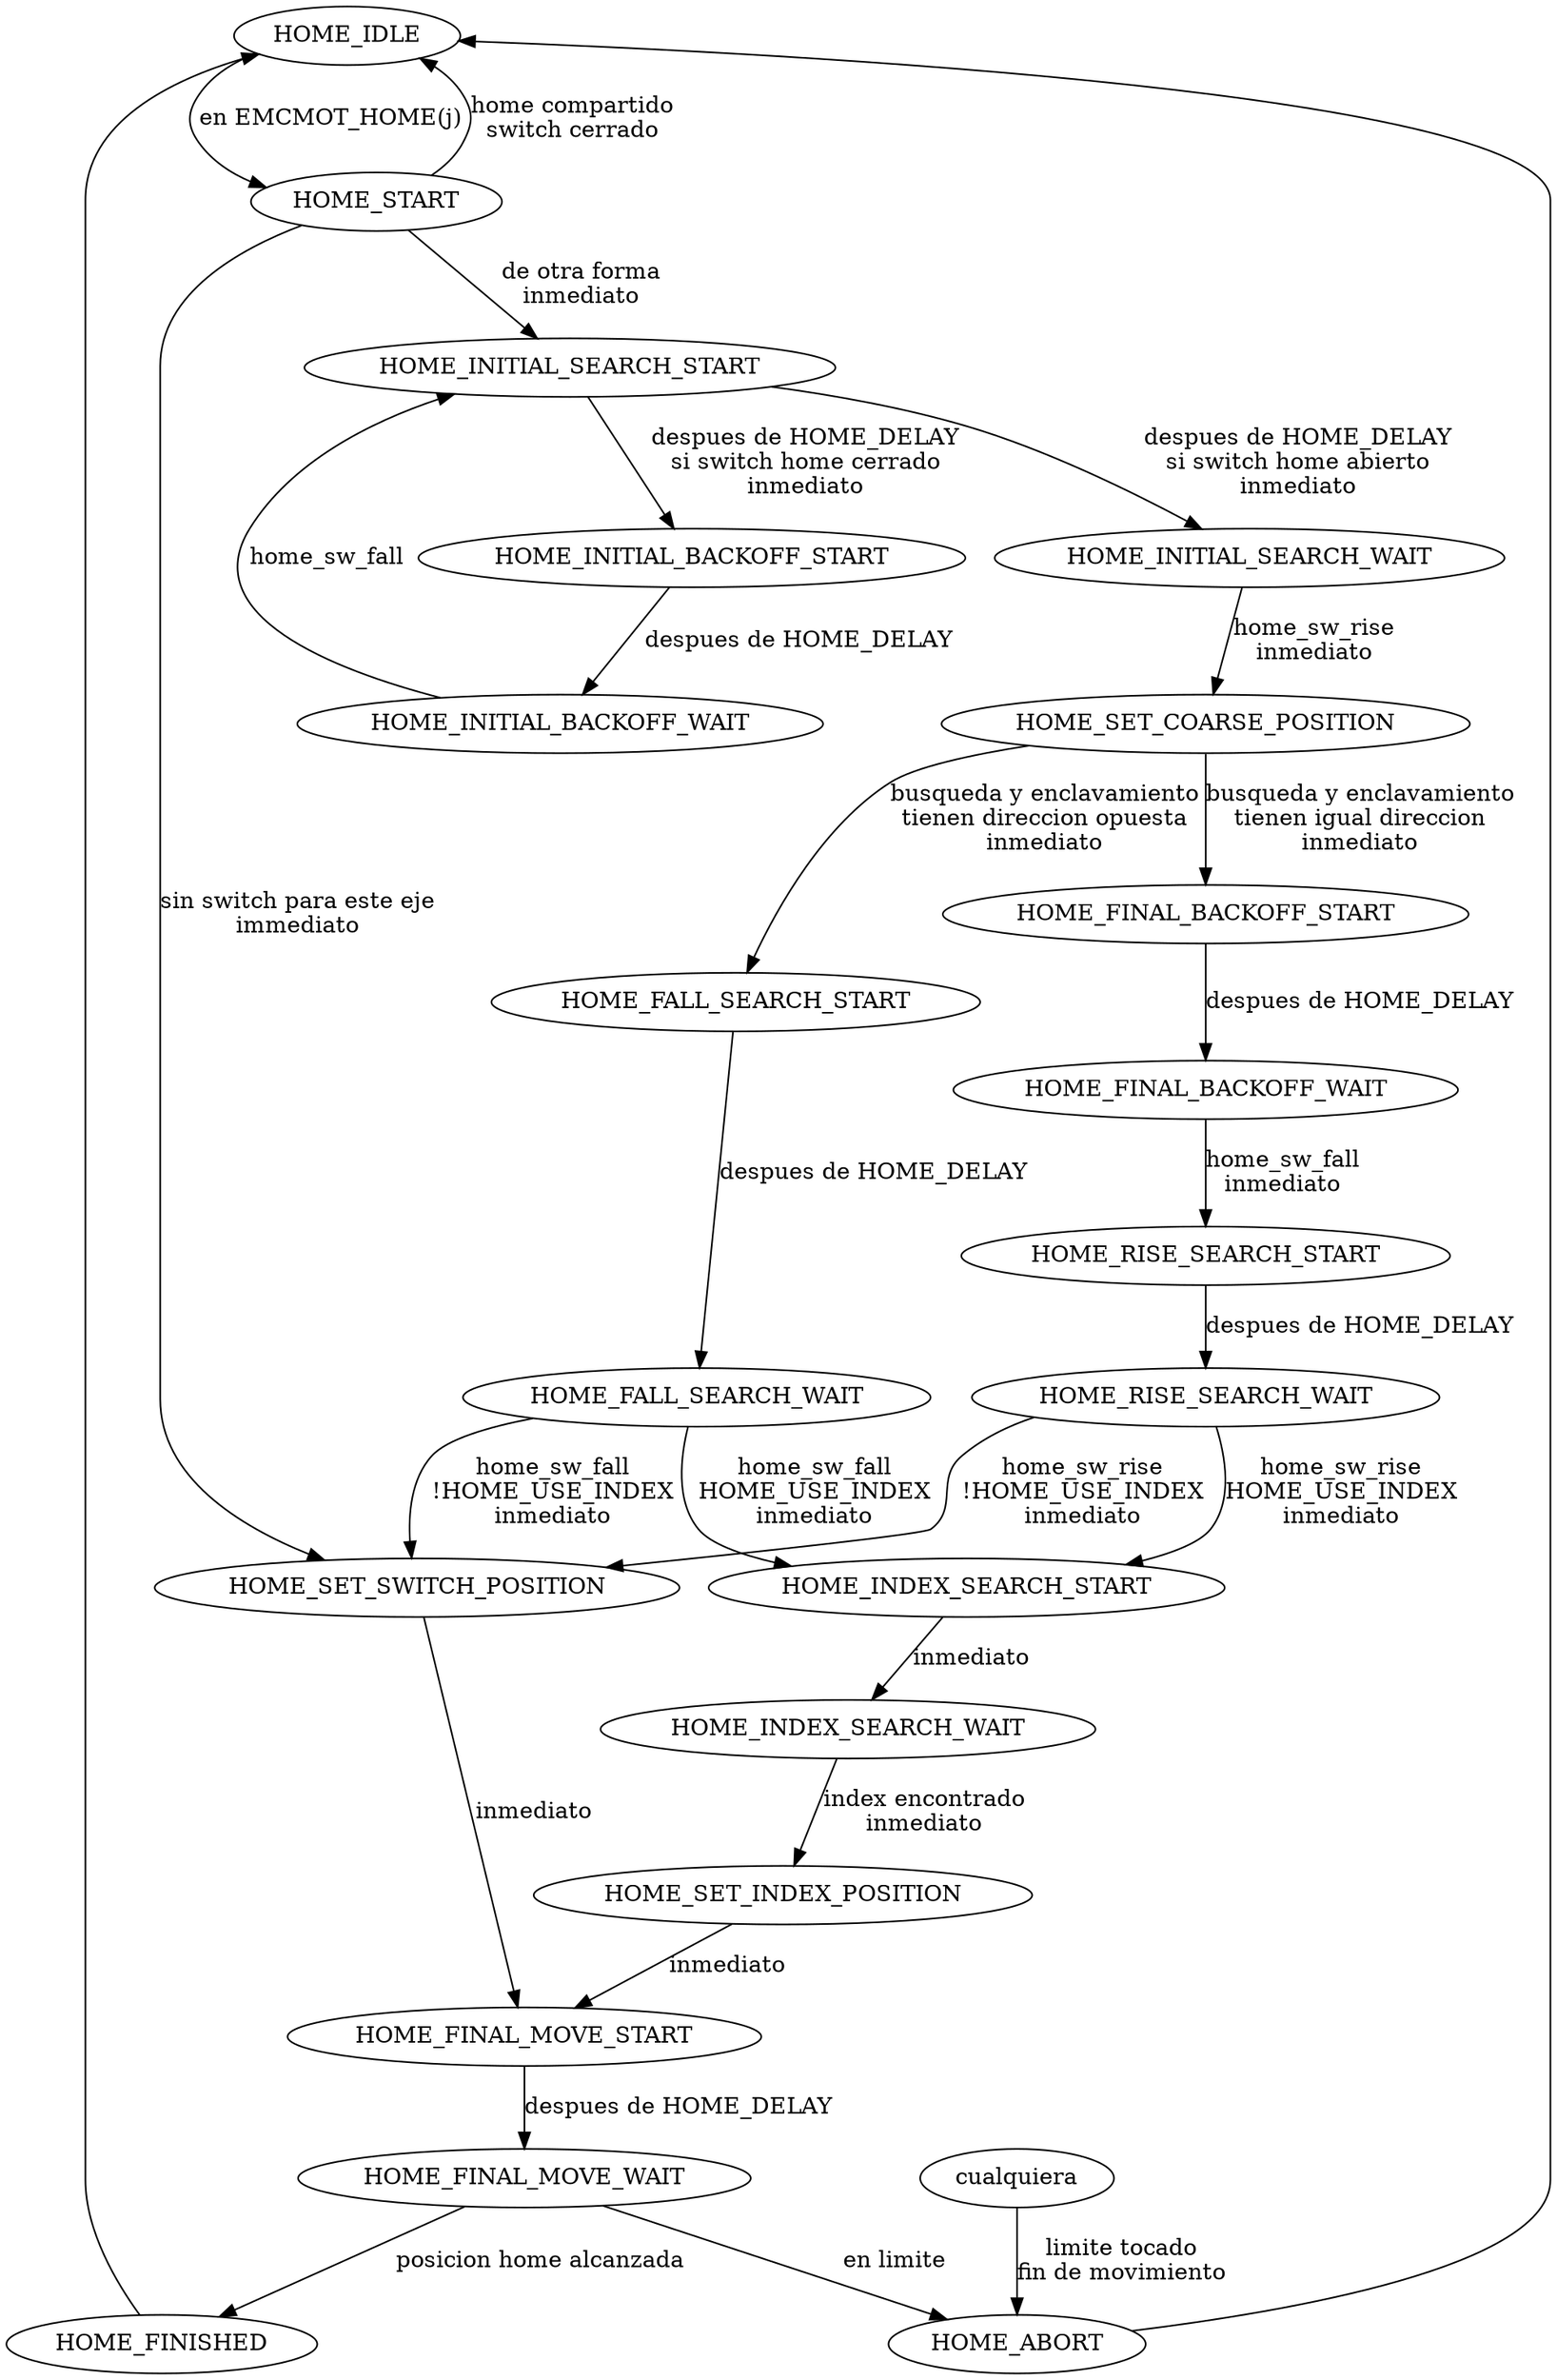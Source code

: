 digraph homing {
    HOME_IDLE -> HOME_START [label="en EMCMOT_HOME(j)"];
    HOME_START -> HOME_IDLE [label="home compartido\nswitch cerrado"];
    HOME_START -> HOME_SET_SWITCH_POSITION [label="sin switch para este eje\nimmediato"];
    HOME_START -> HOME_INITIAL_SEARCH_START [label="de otra forma\ninmediato"];
    HOME_INITIAL_BACKOFF_START -> HOME_INITIAL_BACKOFF_WAIT [label="despues de HOME_DELAY"];
    HOME_INITIAL_BACKOFF_WAIT -> HOME_INITIAL_SEARCH_START [label="home_sw_fall"];
    HOME_INITIAL_SEARCH_START -> HOME_INITIAL_BACKOFF_START [label="despues de HOME_DELAY\nsi switch home cerrado\ninmediato"];
    HOME_INITIAL_SEARCH_START -> HOME_INITIAL_SEARCH_WAIT [label="despues de HOME_DELAY\nsi switch home abierto\ninmediato"];
    HOME_INITIAL_SEARCH_WAIT -> HOME_SET_COARSE_POSITION [label="home_sw_rise\ninmediato"];
    HOME_SET_COARSE_POSITION -> HOME_FINAL_BACKOFF_START [label="busqueda y enclavamiento\ntienen igual direccion\ninmediato"]
    HOME_SET_COARSE_POSITION -> HOME_FALL_SEARCH_START [label="busqueda y enclavamiento\ntienen direccion opuesta\ninmediato"]
    HOME_FINAL_BACKOFF_START -> HOME_FINAL_BACKOFF_WAIT [label="despues de HOME_DELAY"];
    HOME_FINAL_BACKOFF_WAIT -> HOME_RISE_SEARCH_START [label="home_sw_fall\ninmediato"];
    HOME_RISE_SEARCH_START -> HOME_RISE_SEARCH_WAIT [label="despues de HOME_DELAY"];
    HOME_RISE_SEARCH_WAIT -> HOME_INDEX_SEARCH_START [label="home_sw_rise\nHOME_USE_INDEX\ninmediato"]
    HOME_RISE_SEARCH_WAIT -> HOME_SET_SWITCH_POSITION [label="home_sw_rise\n!HOME_USE_INDEX\ninmediato"]
    HOME_FALL_SEARCH_START -> HOME_FALL_SEARCH_WAIT [label="despues de HOME_DELAY"];
    HOME_FALL_SEARCH_WAIT -> HOME_INDEX_SEARCH_START [label="home_sw_fall\nHOME_USE_INDEX\ninmediato"]
    HOME_FALL_SEARCH_WAIT -> HOME_SET_SWITCH_POSITION [label="home_sw_fall\n!HOME_USE_INDEX\ninmediato"]
    HOME_INDEX_SEARCH_START -> HOME_INDEX_SEARCH_WAIT [label="inmediato"];
    HOME_INDEX_SEARCH_WAIT -> HOME_SET_INDEX_POSITION [label="index encontrado\ninmediato"];
    HOME_SET_SWITCH_POSITION -> HOME_FINAL_MOVE_START [label="inmediato"];
    HOME_SET_INDEX_POSITION -> HOME_FINAL_MOVE_START [label="inmediato"];
    HOME_FINAL_MOVE_START -> HOME_FINAL_MOVE_WAIT [label="despues de HOME_DELAY"];
    HOME_FINAL_MOVE_WAIT -> HOME_ABORT [label="en limite"];
    HOME_FINAL_MOVE_WAIT -> HOME_FINISHED [label="posicion home alcanzada"];
    HOME_FINISHED -> HOME_IDLE;
    cualquiera -> HOME_ABORT [label="limite tocado\nfin de movimiento"]
    HOME_ABORT -> HOME_IDLE;
}

